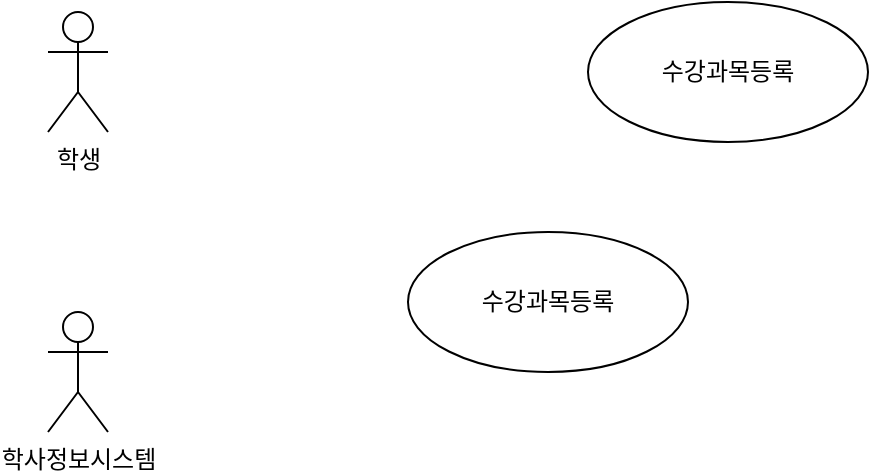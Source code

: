 <mxfile version="24.8.4">
  <diagram name="페이지-1" id="zLDG6PGTuD3OFIEH7AD8">
    <mxGraphModel dx="1050" dy="522" grid="1" gridSize="10" guides="1" tooltips="1" connect="1" arrows="1" fold="1" page="1" pageScale="1" pageWidth="850" pageHeight="1100" math="0" shadow="0">
      <root>
        <mxCell id="0" />
        <mxCell id="1" parent="0" />
        <mxCell id="hAZ7BS8OIwkYzedntqdI-1" value="학생" style="shape=umlActor;verticalLabelPosition=bottom;verticalAlign=top;html=1;outlineConnect=0;" vertex="1" parent="1">
          <mxGeometry x="170" y="130" width="30" height="60" as="geometry" />
        </mxCell>
        <mxCell id="hAZ7BS8OIwkYzedntqdI-2" value="학사정보시스템" style="shape=umlActor;verticalLabelPosition=bottom;verticalAlign=top;html=1;outlineConnect=0;" vertex="1" parent="1">
          <mxGeometry x="170" y="280" width="30" height="60" as="geometry" />
        </mxCell>
        <mxCell id="hAZ7BS8OIwkYzedntqdI-3" value="수강과목등록" style="ellipse;whiteSpace=wrap;html=1;strokeColor=default;align=center;verticalAlign=middle;fontFamily=Helvetica;fontSize=12;fontColor=default;fillColor=default;" vertex="1" parent="1">
          <mxGeometry x="350" y="240" width="140" height="70" as="geometry" />
        </mxCell>
        <mxCell id="hAZ7BS8OIwkYzedntqdI-4" value="수강과목등록" style="ellipse;whiteSpace=wrap;html=1;strokeColor=default;align=center;verticalAlign=middle;fontFamily=Helvetica;fontSize=12;fontColor=default;fillColor=default;" vertex="1" parent="1">
          <mxGeometry x="440" y="125" width="140" height="70" as="geometry" />
        </mxCell>
      </root>
    </mxGraphModel>
  </diagram>
</mxfile>

